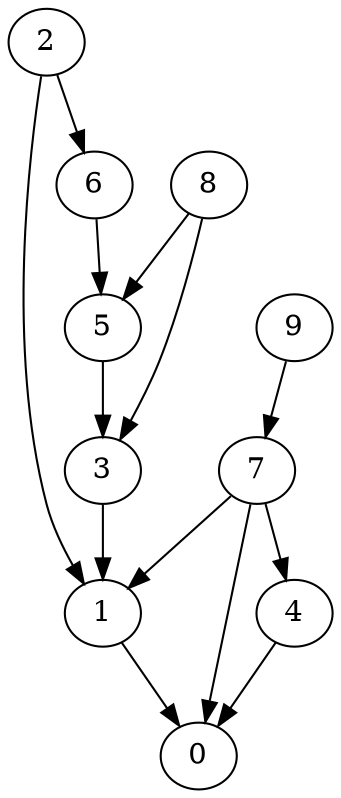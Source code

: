 digraph G {
  graph [splines=true overlap=false]
  node  [shape=ellipse, width=0.3, height=0.3]
  0 [label="0"];
  1 [label="1"];
  2 [label="2"];
  3 [label="3"];
  4 [label="4"];
  5 [label="5"];
  6 [label="6"];
  7 [label="7"];
  8 [label="8"];
  9 [label="9"];
  1 -> 0;
  2 -> 1;
  2 -> 6;
  3 -> 1;
  4 -> 0;
  5 -> 3;
  6 -> 5;
  7 -> 0;
  7 -> 1;
  7 -> 4;
  8 -> 3;
  8 -> 5;
  9 -> 7;
}
